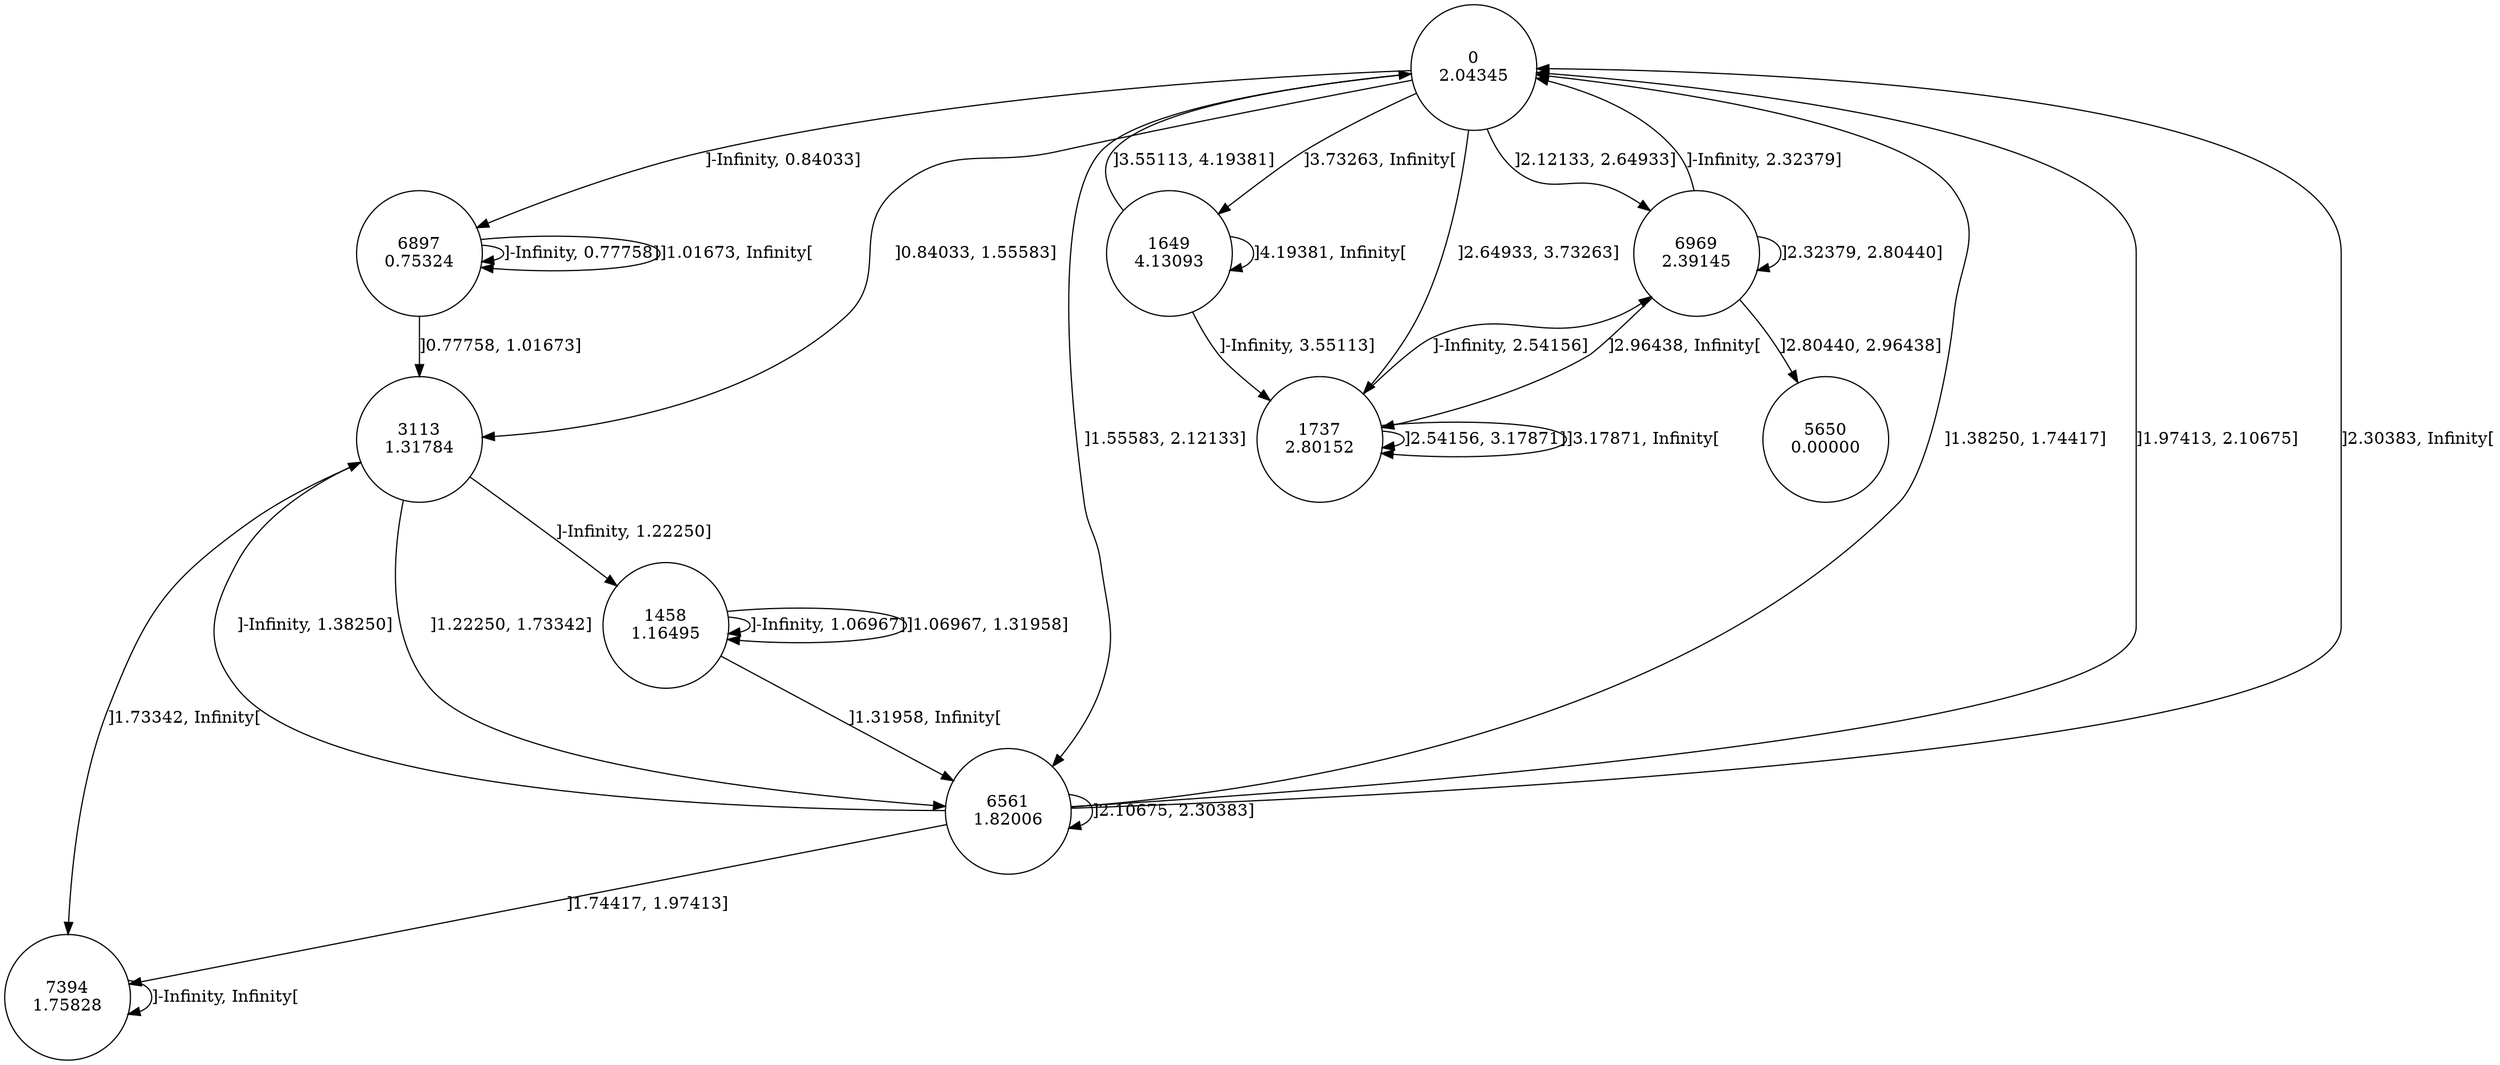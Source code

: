 digraph DFA {
0 [shape=circle, label="0\n2.04345"];
	0 -> 6897 [label="]-Infinity, 0.84033]"];
	0 -> 3113 [label="]0.84033, 1.55583]"];
	0 -> 6561 [label="]1.55583, 2.12133]"];
	0 -> 6969 [label="]2.12133, 2.64933]"];
	0 -> 1737 [label="]2.64933, 3.73263]"];
	0 -> 1649 [label="]3.73263, Infinity["];
1649 [shape=circle, label="1649\n4.13093"];
	1649 -> 1737 [label="]-Infinity, 3.55113]"];
	1649 -> 0 [label="]3.55113, 4.19381]"];
	1649 -> 1649 [label="]4.19381, Infinity["];
1737 [shape=circle, label="1737\n2.80152"];
	1737 -> 6969 [label="]-Infinity, 2.54156]"];
	1737 -> 1737 [label="]2.54156, 3.17871]"];
	1737 -> 1737 [label="]3.17871, Infinity["];
6969 [shape=circle, label="6969\n2.39145"];
	6969 -> 0 [label="]-Infinity, 2.32379]"];
	6969 -> 6969 [label="]2.32379, 2.80440]"];
	6969 -> 5650 [label="]2.80440, 2.96438]"];
	6969 -> 1737 [label="]2.96438, Infinity["];
5650 [shape=circle, label="5650\n0.00000"];
6561 [shape=circle, label="6561\n1.82006"];
	6561 -> 3113 [label="]-Infinity, 1.38250]"];
	6561 -> 0 [label="]1.38250, 1.74417]"];
	6561 -> 7394 [label="]1.74417, 1.97413]"];
	6561 -> 0 [label="]1.97413, 2.10675]"];
	6561 -> 6561 [label="]2.10675, 2.30383]"];
	6561 -> 0 [label="]2.30383, Infinity["];
7394 [shape=circle, label="7394\n1.75828"];
	7394 -> 7394 [label="]-Infinity, Infinity["];
3113 [shape=circle, label="3113\n1.31784"];
	3113 -> 1458 [label="]-Infinity, 1.22250]"];
	3113 -> 6561 [label="]1.22250, 1.73342]"];
	3113 -> 7394 [label="]1.73342, Infinity["];
1458 [shape=circle, label="1458\n1.16495"];
	1458 -> 1458 [label="]-Infinity, 1.06967]"];
	1458 -> 1458 [label="]1.06967, 1.31958]"];
	1458 -> 6561 [label="]1.31958, Infinity["];
6897 [shape=circle, label="6897\n0.75324"];
	6897 -> 6897 [label="]-Infinity, 0.77758]"];
	6897 -> 3113 [label="]0.77758, 1.01673]"];
	6897 -> 6897 [label="]1.01673, Infinity["];
}